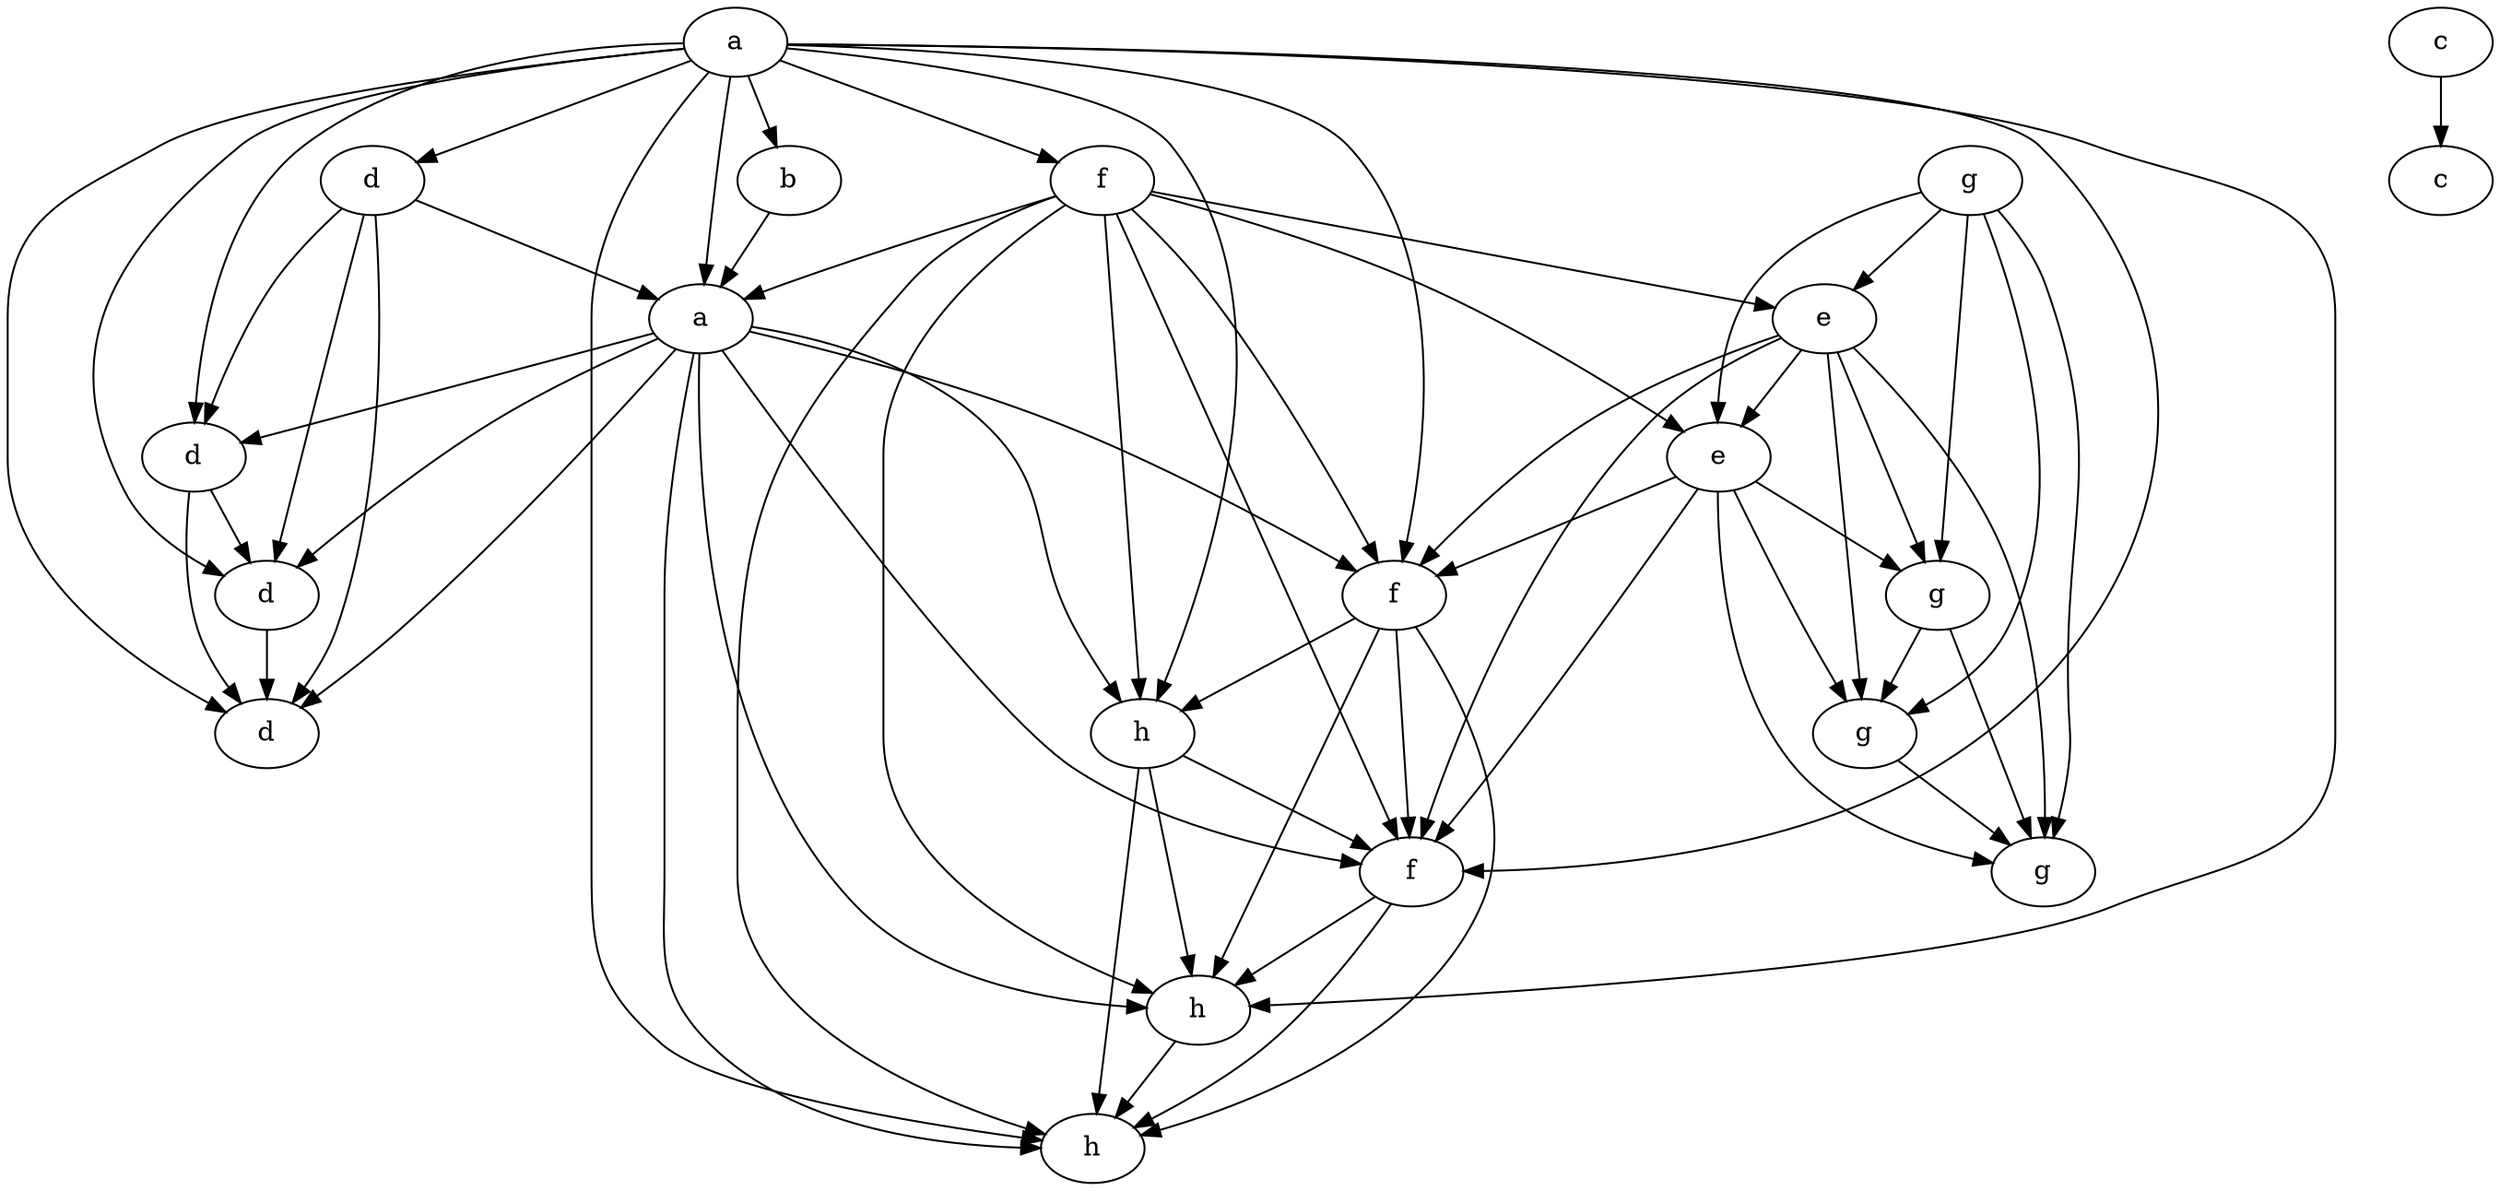 digraph {
	0 -> 1
	0 -> 3
	0 -> 6
	0 -> 7
	0 -> 8
	0 -> 10
	0 -> 12
	0 -> 13
	0 -> 15
	0 -> 16
	0 -> 19
	0 -> 20
	1 -> 5
	1 -> 7
	1 -> 9
	1 -> 10
	1 -> 12
	1 -> 15
	1 -> 16
	1 -> 20
	2 -> 5
	2 -> 9
	2 -> 11
	2 -> 14
	2 -> 17
	3 -> 7
	3 -> 8
	3 -> 13
	3 -> 19
	4 -> 18
	5 -> 9
	5 -> 10
	5 -> 11
	5 -> 14
	5 -> 15
	5 -> 17
	6 -> 7
	7 -> 8
	7 -> 10
	7 -> 12
	7 -> 13
	7 -> 15
	7 -> 16
	7 -> 19
	7 -> 20
	8 -> 13
	8 -> 19
	9 -> 10
	9 -> 11
	9 -> 14
	9 -> 15
	9 -> 17
	10 -> 12
	10 -> 15
	10 -> 16
	10 -> 20
	11 -> 14
	11 -> 17
	12 -> 15
	12 -> 16
	12 -> 20
	13 -> 19
	14 -> 17
	15 -> 16
	15 -> 20
	16 -> 20
	0 [label=a]
	1 [label=f]
	2 [label=g]
	3 [label=d]
	4 [label=c]
	5 [label=e]
	6 [label=b]
	7 [label=a]
	8 [label=d]
	9 [label=e]
	10 [label=f]
	11 [label=g]
	12 [label=h]
	13 [label=d]
	14 [label=g]
	15 [label=f]
	16 [label=h]
	17 [label=g]
	18 [label=c]
	19 [label=d]
	20 [label=h]
}
